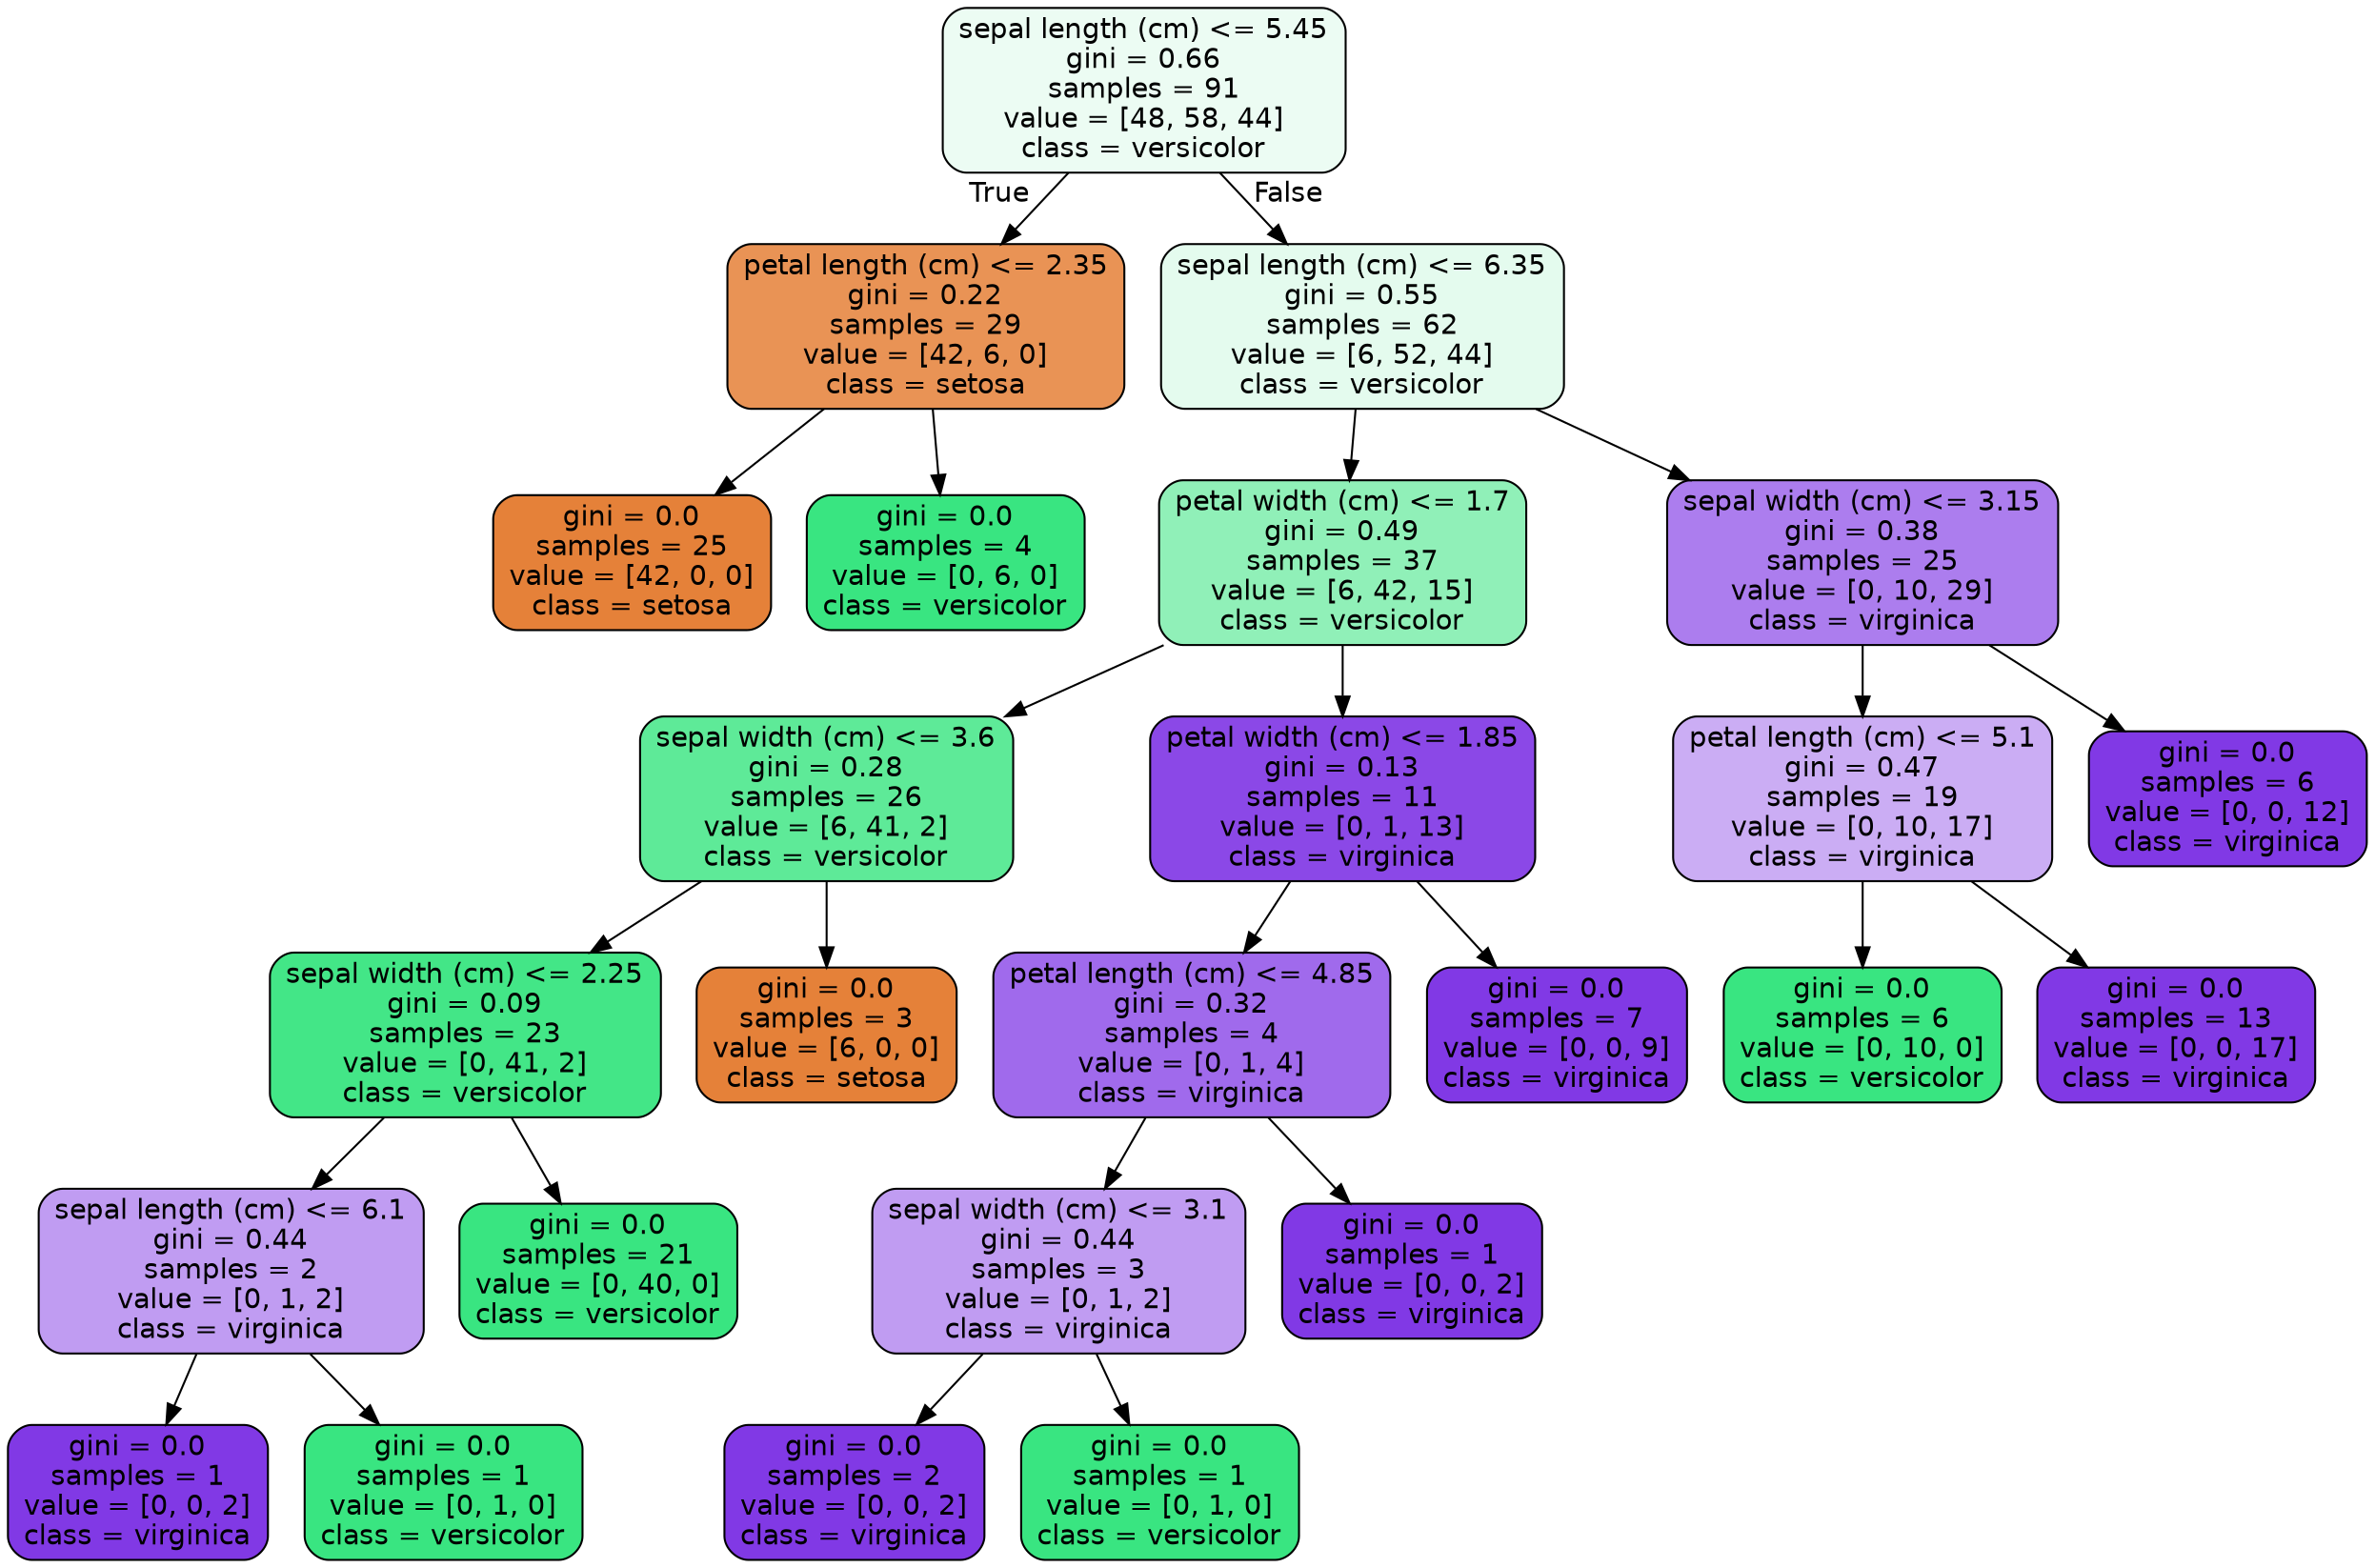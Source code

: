 digraph Tree {
node [shape=box, style="filled, rounded", color="black", fontname=helvetica] ;
edge [fontname=helvetica] ;
0 [label="sepal length (cm) <= 5.45\ngini = 0.66\nsamples = 91\nvalue = [48, 58, 44]\nclass = versicolor", fillcolor="#ecfcf3"] ;
1 [label="petal length (cm) <= 2.35\ngini = 0.22\nsamples = 29\nvalue = [42, 6, 0]\nclass = setosa", fillcolor="#e99355"] ;
0 -> 1 [labeldistance=2.5, labelangle=45, headlabel="True"] ;
2 [label="gini = 0.0\nsamples = 25\nvalue = [42, 0, 0]\nclass = setosa", fillcolor="#e58139"] ;
1 -> 2 ;
3 [label="gini = 0.0\nsamples = 4\nvalue = [0, 6, 0]\nclass = versicolor", fillcolor="#39e581"] ;
1 -> 3 ;
4 [label="sepal length (cm) <= 6.35\ngini = 0.55\nsamples = 62\nvalue = [6, 52, 44]\nclass = versicolor", fillcolor="#e4fbee"] ;
0 -> 4 [labeldistance=2.5, labelangle=-45, headlabel="False"] ;
5 [label="petal width (cm) <= 1.7\ngini = 0.49\nsamples = 37\nvalue = [6, 42, 15]\nclass = versicolor", fillcolor="#90f0b8"] ;
4 -> 5 ;
6 [label="sepal width (cm) <= 3.6\ngini = 0.28\nsamples = 26\nvalue = [6, 41, 2]\nclass = versicolor", fillcolor="#5eea98"] ;
5 -> 6 ;
7 [label="sepal width (cm) <= 2.25\ngini = 0.09\nsamples = 23\nvalue = [0, 41, 2]\nclass = versicolor", fillcolor="#43e687"] ;
6 -> 7 ;
8 [label="sepal length (cm) <= 6.1\ngini = 0.44\nsamples = 2\nvalue = [0, 1, 2]\nclass = virginica", fillcolor="#c09cf2"] ;
7 -> 8 ;
9 [label="gini = 0.0\nsamples = 1\nvalue = [0, 0, 2]\nclass = virginica", fillcolor="#8139e5"] ;
8 -> 9 ;
10 [label="gini = 0.0\nsamples = 1\nvalue = [0, 1, 0]\nclass = versicolor", fillcolor="#39e581"] ;
8 -> 10 ;
11 [label="gini = 0.0\nsamples = 21\nvalue = [0, 40, 0]\nclass = versicolor", fillcolor="#39e581"] ;
7 -> 11 ;
12 [label="gini = 0.0\nsamples = 3\nvalue = [6, 0, 0]\nclass = setosa", fillcolor="#e58139"] ;
6 -> 12 ;
13 [label="petal width (cm) <= 1.85\ngini = 0.13\nsamples = 11\nvalue = [0, 1, 13]\nclass = virginica", fillcolor="#8b48e7"] ;
5 -> 13 ;
14 [label="petal length (cm) <= 4.85\ngini = 0.32\nsamples = 4\nvalue = [0, 1, 4]\nclass = virginica", fillcolor="#a06aec"] ;
13 -> 14 ;
15 [label="sepal width (cm) <= 3.1\ngini = 0.44\nsamples = 3\nvalue = [0, 1, 2]\nclass = virginica", fillcolor="#c09cf2"] ;
14 -> 15 ;
16 [label="gini = 0.0\nsamples = 2\nvalue = [0, 0, 2]\nclass = virginica", fillcolor="#8139e5"] ;
15 -> 16 ;
17 [label="gini = 0.0\nsamples = 1\nvalue = [0, 1, 0]\nclass = versicolor", fillcolor="#39e581"] ;
15 -> 17 ;
18 [label="gini = 0.0\nsamples = 1\nvalue = [0, 0, 2]\nclass = virginica", fillcolor="#8139e5"] ;
14 -> 18 ;
19 [label="gini = 0.0\nsamples = 7\nvalue = [0, 0, 9]\nclass = virginica", fillcolor="#8139e5"] ;
13 -> 19 ;
20 [label="sepal width (cm) <= 3.15\ngini = 0.38\nsamples = 25\nvalue = [0, 10, 29]\nclass = virginica", fillcolor="#ac7dee"] ;
4 -> 20 ;
21 [label="petal length (cm) <= 5.1\ngini = 0.47\nsamples = 19\nvalue = [0, 10, 17]\nclass = virginica", fillcolor="#cbadf4"] ;
20 -> 21 ;
22 [label="gini = 0.0\nsamples = 6\nvalue = [0, 10, 0]\nclass = versicolor", fillcolor="#39e581"] ;
21 -> 22 ;
23 [label="gini = 0.0\nsamples = 13\nvalue = [0, 0, 17]\nclass = virginica", fillcolor="#8139e5"] ;
21 -> 23 ;
24 [label="gini = 0.0\nsamples = 6\nvalue = [0, 0, 12]\nclass = virginica", fillcolor="#8139e5"] ;
20 -> 24 ;
}